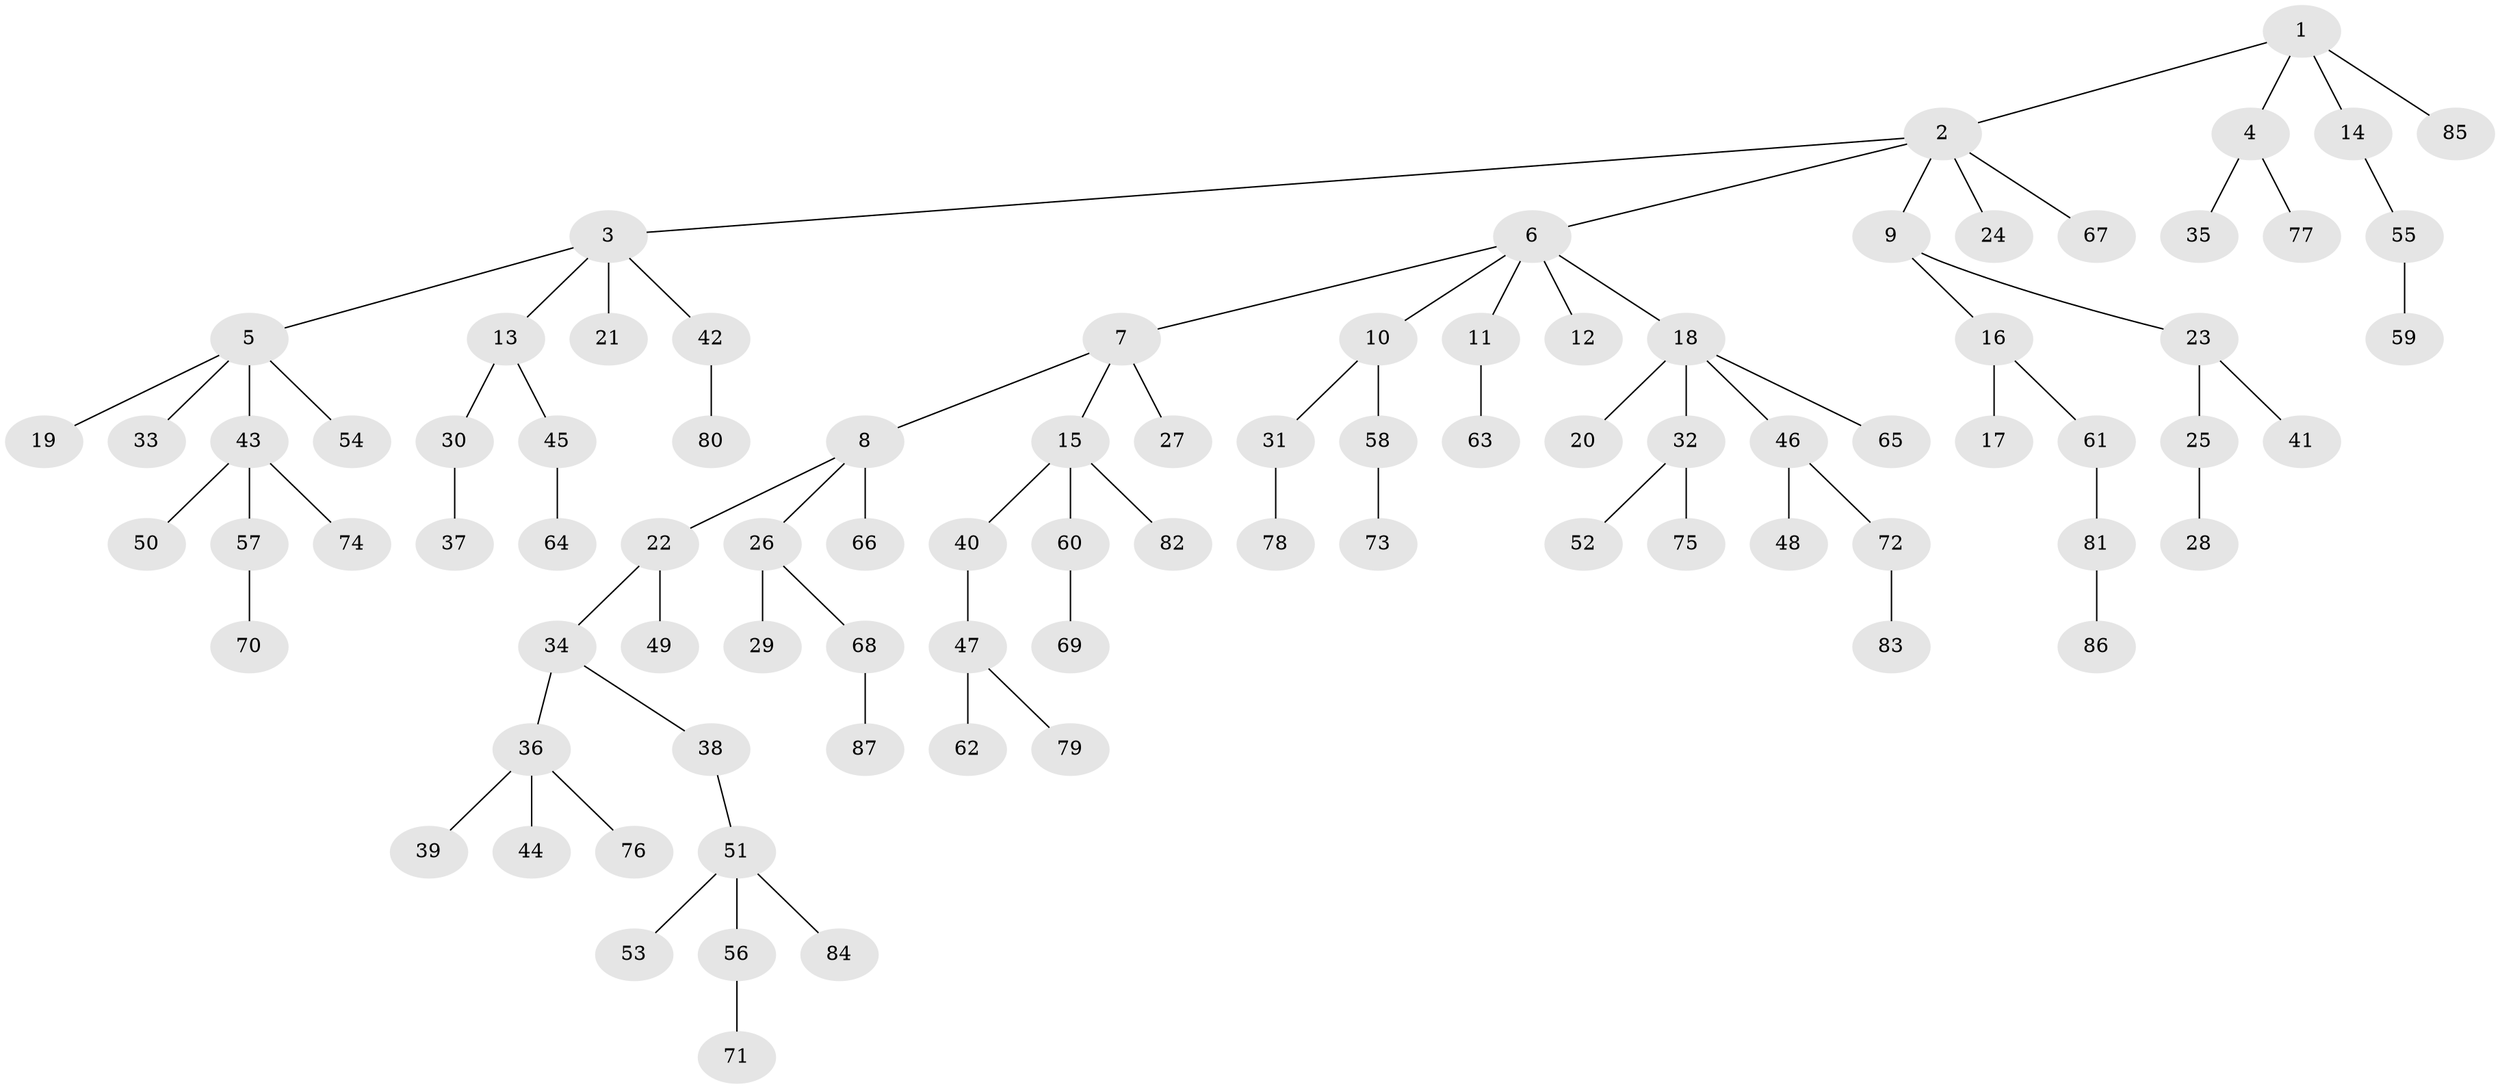 // Generated by graph-tools (version 1.1) at 2025/11/02/27/25 16:11:26]
// undirected, 87 vertices, 86 edges
graph export_dot {
graph [start="1"]
  node [color=gray90,style=filled];
  1;
  2;
  3;
  4;
  5;
  6;
  7;
  8;
  9;
  10;
  11;
  12;
  13;
  14;
  15;
  16;
  17;
  18;
  19;
  20;
  21;
  22;
  23;
  24;
  25;
  26;
  27;
  28;
  29;
  30;
  31;
  32;
  33;
  34;
  35;
  36;
  37;
  38;
  39;
  40;
  41;
  42;
  43;
  44;
  45;
  46;
  47;
  48;
  49;
  50;
  51;
  52;
  53;
  54;
  55;
  56;
  57;
  58;
  59;
  60;
  61;
  62;
  63;
  64;
  65;
  66;
  67;
  68;
  69;
  70;
  71;
  72;
  73;
  74;
  75;
  76;
  77;
  78;
  79;
  80;
  81;
  82;
  83;
  84;
  85;
  86;
  87;
  1 -- 2;
  1 -- 4;
  1 -- 14;
  1 -- 85;
  2 -- 3;
  2 -- 6;
  2 -- 9;
  2 -- 24;
  2 -- 67;
  3 -- 5;
  3 -- 13;
  3 -- 21;
  3 -- 42;
  4 -- 35;
  4 -- 77;
  5 -- 19;
  5 -- 33;
  5 -- 43;
  5 -- 54;
  6 -- 7;
  6 -- 10;
  6 -- 11;
  6 -- 12;
  6 -- 18;
  7 -- 8;
  7 -- 15;
  7 -- 27;
  8 -- 22;
  8 -- 26;
  8 -- 66;
  9 -- 16;
  9 -- 23;
  10 -- 31;
  10 -- 58;
  11 -- 63;
  13 -- 30;
  13 -- 45;
  14 -- 55;
  15 -- 40;
  15 -- 60;
  15 -- 82;
  16 -- 17;
  16 -- 61;
  18 -- 20;
  18 -- 32;
  18 -- 46;
  18 -- 65;
  22 -- 34;
  22 -- 49;
  23 -- 25;
  23 -- 41;
  25 -- 28;
  26 -- 29;
  26 -- 68;
  30 -- 37;
  31 -- 78;
  32 -- 52;
  32 -- 75;
  34 -- 36;
  34 -- 38;
  36 -- 39;
  36 -- 44;
  36 -- 76;
  38 -- 51;
  40 -- 47;
  42 -- 80;
  43 -- 50;
  43 -- 57;
  43 -- 74;
  45 -- 64;
  46 -- 48;
  46 -- 72;
  47 -- 62;
  47 -- 79;
  51 -- 53;
  51 -- 56;
  51 -- 84;
  55 -- 59;
  56 -- 71;
  57 -- 70;
  58 -- 73;
  60 -- 69;
  61 -- 81;
  68 -- 87;
  72 -- 83;
  81 -- 86;
}
